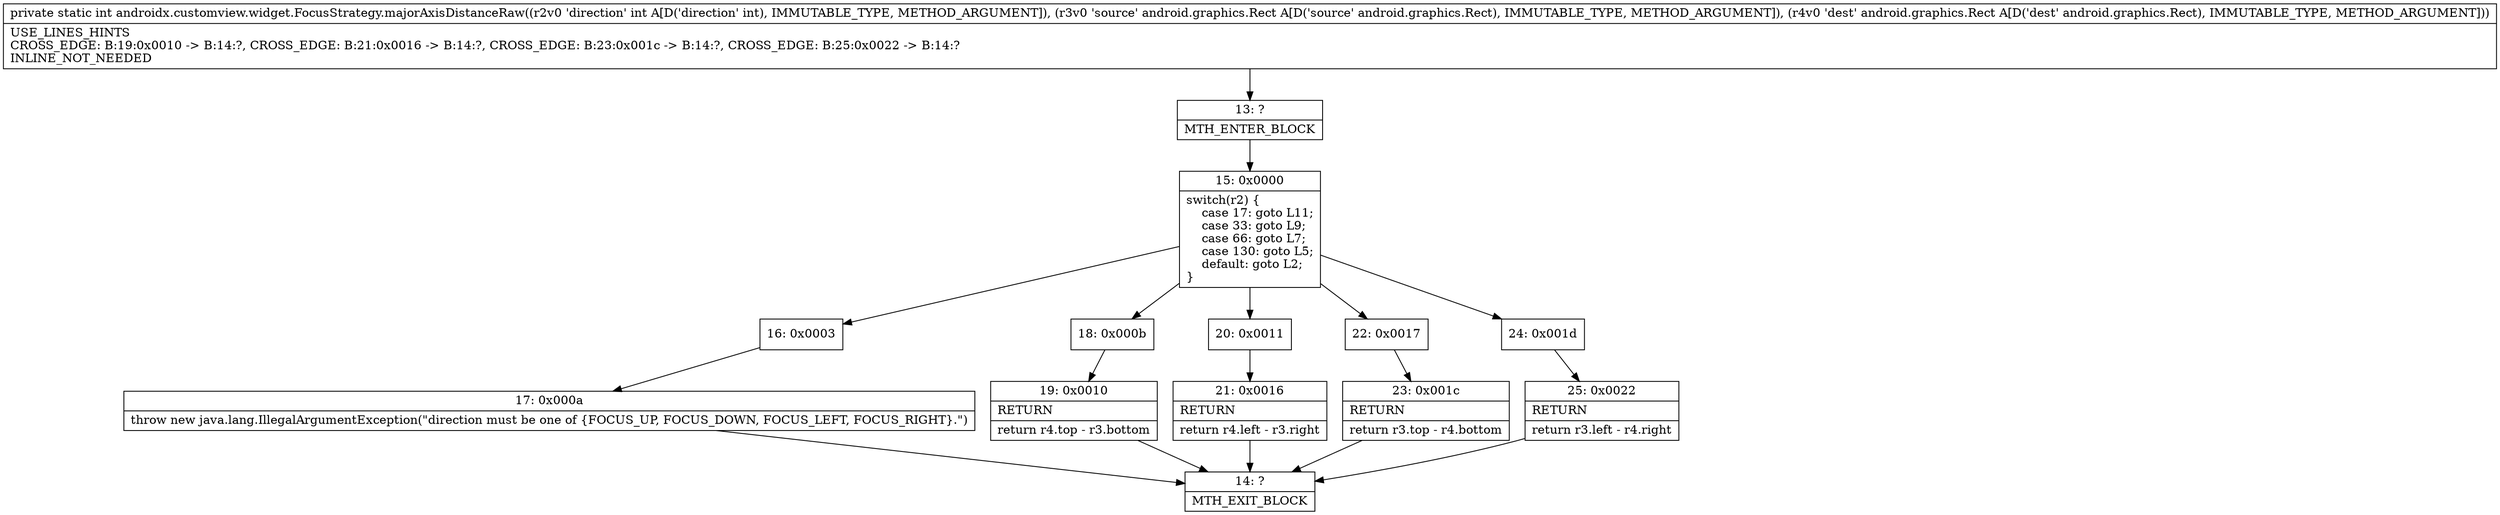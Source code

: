 digraph "CFG forandroidx.customview.widget.FocusStrategy.majorAxisDistanceRaw(ILandroid\/graphics\/Rect;Landroid\/graphics\/Rect;)I" {
Node_13 [shape=record,label="{13\:\ ?|MTH_ENTER_BLOCK\l}"];
Node_15 [shape=record,label="{15\:\ 0x0000|switch(r2) \{\l    case 17: goto L11;\l    case 33: goto L9;\l    case 66: goto L7;\l    case 130: goto L5;\l    default: goto L2;\l\}\l}"];
Node_16 [shape=record,label="{16\:\ 0x0003}"];
Node_17 [shape=record,label="{17\:\ 0x000a|throw new java.lang.IllegalArgumentException(\"direction must be one of \{FOCUS_UP, FOCUS_DOWN, FOCUS_LEFT, FOCUS_RIGHT\}.\")\l}"];
Node_14 [shape=record,label="{14\:\ ?|MTH_EXIT_BLOCK\l}"];
Node_18 [shape=record,label="{18\:\ 0x000b}"];
Node_19 [shape=record,label="{19\:\ 0x0010|RETURN\l|return r4.top \- r3.bottom\l}"];
Node_20 [shape=record,label="{20\:\ 0x0011}"];
Node_21 [shape=record,label="{21\:\ 0x0016|RETURN\l|return r4.left \- r3.right\l}"];
Node_22 [shape=record,label="{22\:\ 0x0017}"];
Node_23 [shape=record,label="{23\:\ 0x001c|RETURN\l|return r3.top \- r4.bottom\l}"];
Node_24 [shape=record,label="{24\:\ 0x001d}"];
Node_25 [shape=record,label="{25\:\ 0x0022|RETURN\l|return r3.left \- r4.right\l}"];
MethodNode[shape=record,label="{private static int androidx.customview.widget.FocusStrategy.majorAxisDistanceRaw((r2v0 'direction' int A[D('direction' int), IMMUTABLE_TYPE, METHOD_ARGUMENT]), (r3v0 'source' android.graphics.Rect A[D('source' android.graphics.Rect), IMMUTABLE_TYPE, METHOD_ARGUMENT]), (r4v0 'dest' android.graphics.Rect A[D('dest' android.graphics.Rect), IMMUTABLE_TYPE, METHOD_ARGUMENT]))  | USE_LINES_HINTS\lCROSS_EDGE: B:19:0x0010 \-\> B:14:?, CROSS_EDGE: B:21:0x0016 \-\> B:14:?, CROSS_EDGE: B:23:0x001c \-\> B:14:?, CROSS_EDGE: B:25:0x0022 \-\> B:14:?\lINLINE_NOT_NEEDED\l}"];
MethodNode -> Node_13;Node_13 -> Node_15;
Node_15 -> Node_16;
Node_15 -> Node_18;
Node_15 -> Node_20;
Node_15 -> Node_22;
Node_15 -> Node_24;
Node_16 -> Node_17;
Node_17 -> Node_14;
Node_18 -> Node_19;
Node_19 -> Node_14;
Node_20 -> Node_21;
Node_21 -> Node_14;
Node_22 -> Node_23;
Node_23 -> Node_14;
Node_24 -> Node_25;
Node_25 -> Node_14;
}

